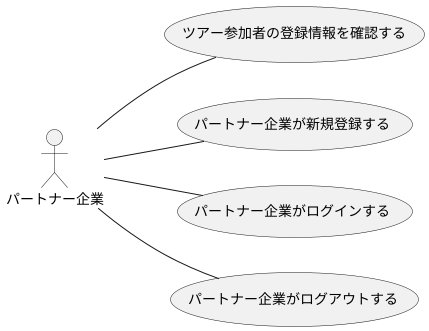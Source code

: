 @startuml パートナー企業_usecase(1)
left to right direction
actor パートナー企業

パートナー企業 -- (ツアー参加者の登録情報を確認する)
パートナー企業 -- (パートナー企業が新規登録する)
パートナー企業 -- (パートナー企業がログインする)
パートナー企業 -- (パートナー企業がログアウトする)

@enduml
@startuml パートナー企業_usecase(2)
left to right direction
actor パートナー企業

パートナー企業 -- (イベントの作成をする)
パートナー企業 -- (イベントを変更する)
パートナー企業 -- (イベントを削除する)
パートナー企業 -- (ユーザーとチャットする)


@enduml